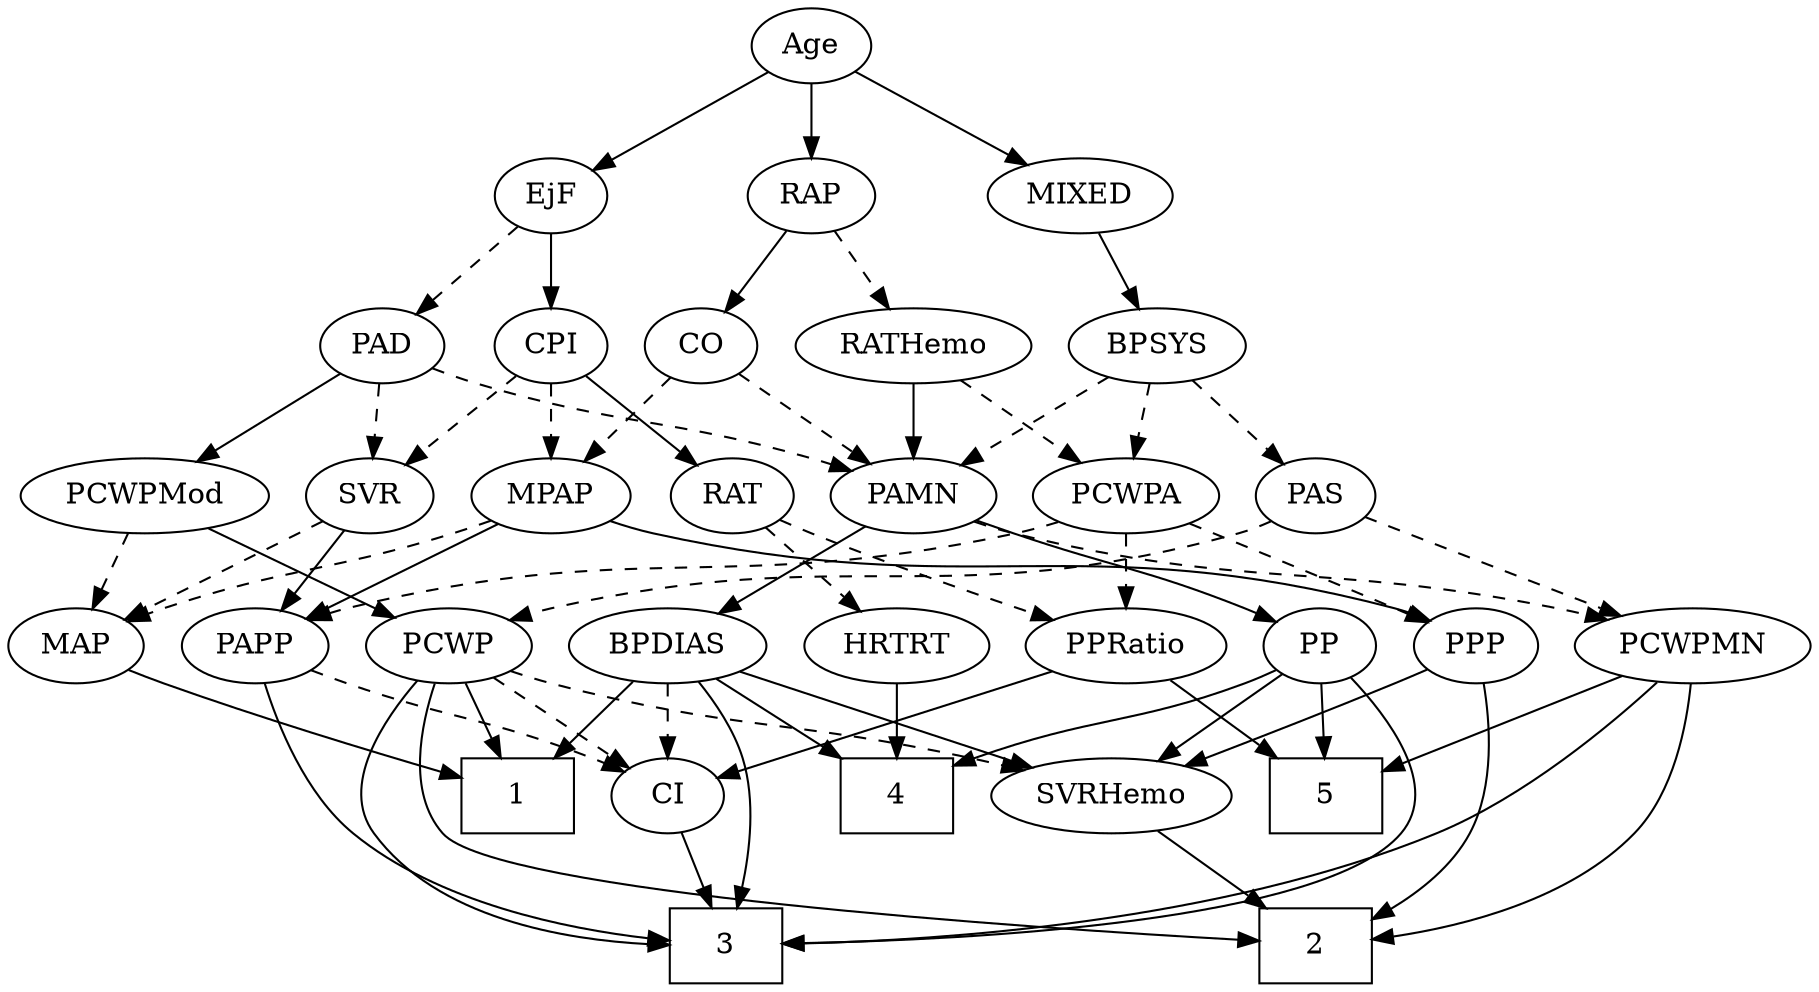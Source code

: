 strict digraph {
	graph [bb="0,0,793.04,468"];
	node [label="\N"];
	1	[height=0.5,
		pos="204,90",
		shape=box,
		width=0.75];
	2	[height=0.5,
		pos="575,18",
		shape=box,
		width=0.75];
	3	[height=0.5,
		pos="304,18",
		shape=box,
		width=0.75];
	4	[height=0.5,
		pos="386,90",
		shape=box,
		width=0.75];
	5	[height=0.5,
		pos="576,90",
		shape=box,
		width=0.75];
	Age	[height=0.5,
		pos="348,450",
		width=0.75];
	EjF	[height=0.5,
		pos="229,378",
		width=0.75];
	Age -> EjF	[pos="e,248.68,390.58 328.34,437.44 309.05,426.09 279.41,408.66 257.53,395.78",
		style=solid];
	RAP	[height=0.5,
		pos="348,378",
		width=0.77632];
	Age -> RAP	[pos="e,348,396.1 348,431.7 348,423.98 348,414.71 348,406.11",
		style=solid];
	MIXED	[height=0.5,
		pos="467,378",
		width=1.1193];
	Age -> MIXED	[pos="e,443.64,392.74 367.65,437.44 385.9,426.7 413.41,410.52 434.86,397.9",
		style=solid];
	PAD	[height=0.5,
		pos="153,306",
		width=0.79437];
	EjF -> PAD	[pos="e,168.61,321.38 213.62,362.83 202.87,352.94 188.33,339.55 176.19,328.36",
		style=dashed];
	CPI	[height=0.5,
		pos="229,306",
		width=0.75];
	EjF -> CPI	[pos="e,229,324.1 229,359.7 229,351.98 229,342.71 229,334.11",
		style=solid];
	CO	[height=0.5,
		pos="301,306",
		width=0.75];
	RAP -> CO	[pos="e,311.62,322.82 337.33,361.12 331.44,352.34 324,341.26 317.39,331.42",
		style=solid];
	RATHemo	[height=0.5,
		pos="395,306",
		width=1.3721];
	RAP -> RATHemo	[pos="e,383.72,323.8 358.66,361.12 364.38,352.59 371.57,341.89 378.04,332.25",
		style=dashed];
	BPSYS	[height=0.5,
		pos="500,306",
		width=1.0471];
	MIXED -> BPSYS	[pos="e,492.08,323.79 474.98,360.05 478.79,351.97 483.44,342.12 487.69,333.11",
		style=solid];
	MPAP	[height=0.5,
		pos="231,234",
		width=0.97491];
	MAP	[height=0.5,
		pos="33.995,162",
		width=0.84854];
	MPAP -> MAP	[pos="e,57.342,173.65 204.1,222.3 198.47,220.15 192.56,217.95 187,216 136.86,198.42 122.75,198.64 72.995,180 70.916,179.22 68.787,178.39 \
66.649,177.53",
		style=dashed];
	PPP	[height=0.5,
		pos="648,162",
		width=0.75];
	MPAP -> PPP	[pos="e,627.51,174.11 257.41,221.97 263.73,219.69 270.53,217.52 277,216 422.78,181.78 467.84,220.54 612,180 613.94,179.45 615.91,178.81 \
617.88,178.1",
		style=solid];
	PAPP	[height=0.5,
		pos="114,162",
		width=0.88464];
	MPAP -> PAPP	[pos="e,135.12,175.64 208.99,219.83 190.62,208.84 164.26,193.07 143.96,180.93",
		style=solid];
	PAS	[height=0.5,
		pos="578,234",
		width=0.75];
	BPSYS -> PAS	[pos="e,562.43,248.97 516.92,289.81 528.02,279.85 542.68,266.7 554.85,255.77",
		style=dashed];
	PAMN	[height=0.5,
		pos="395,234",
		width=1.011];
	BPSYS -> PAMN	[pos="e,415.95,248.97 479,291 463.4,280.61 441.92,266.29 424.59,254.73",
		style=dashed];
	PCWPA	[height=0.5,
		pos="491,234",
		width=1.1555];
	BPSYS -> PCWPA	[pos="e,493.19,252.1 497.77,287.7 496.78,279.98 495.59,270.71 494.48,262.11",
		style=dashed];
	PAD -> PAMN	[pos="e,367.46,245.82 175.58,294.59 181.2,292.23 187.25,289.87 193,288 260.66,266 280.82,272.37 349,252 351.92,251.13 354.93,250.16 357.94,\
249.15",
		style=dashed];
	SVR	[height=0.5,
		pos="150,234",
		width=0.77632];
	PAD -> SVR	[pos="e,150.73,252.1 152.25,287.7 151.92,279.98 151.53,270.71 151.16,262.11",
		style=dashed];
	PCWPMod	[height=0.5,
		pos="51.995,234",
		width=1.4443];
	PAD -> PCWPMod	[pos="e,74.281,250.45 134.47,292.16 120.02,282.14 99.632,268.02 82.744,256.31",
		style=solid];
	CO -> MPAP	[pos="e,246.45,250.46 286.49,290.5 276.99,281 264.38,268.38 253.58,257.58",
		style=dashed];
	CO -> PAMN	[pos="e,375.78,249.31 318.68,291.83 332.41,281.61 351.7,267.24 367.45,255.51",
		style=dashed];
	PCWPMN	[height=0.5,
		pos="743,162",
		width=1.3902];
	PAS -> PCWPMN	[pos="e,711.82,176.23 600.25,223.56 626.32,212.5 670.03,193.96 702.23,180.3",
		style=dashed];
	PCWP	[height=0.5,
		pos="199,162",
		width=0.97491];
	PAS -> PCWP	[pos="e,225.18,174.34 557.5,221.94 552.54,219.65 547.18,217.49 542,216 413.38,178.95 372.87,212.37 243,180 240.33,179.34 237.61,178.55 \
234.89,177.7",
		style=dashed];
	PAMN -> PCWPMN	[pos="e,706.37,174.38 421.82,221.79 427.73,219.63 434.01,217.55 440,216 546.1,188.47 576.87,203.23 684,180 688.1,179.11 692.33,178.09 \
696.56,177.01",
		style=dashed];
	BPDIAS	[height=0.5,
		pos="294,162",
		width=1.1735];
	PAMN -> BPDIAS	[pos="e,315.1,177.63 374.56,218.83 359.97,208.72 340.11,194.96 323.76,183.63",
		style=solid];
	PP	[height=0.5,
		pos="576,162",
		width=0.75];
	PAMN -> PP	[pos="e,554.83,173.41 423.06,222.32 428.66,220.21 434.51,218.02 440,216 484.31,199.65 496.37,198.11 540,180 541.81,179.24 543.68,178.45 \
545.55,177.63",
		style=solid];
	RATHemo -> PAMN	[pos="e,395,252.1 395,287.7 395,279.98 395,270.71 395,262.11",
		style=solid];
	RATHemo -> PCWPA	[pos="e,470.74,249.77 416.3,289.46 429.88,279.57 447.63,266.62 462.42,255.83",
		style=dashed];
	CPI -> MPAP	[pos="e,230.51,252.1 229.49,287.7 229.71,279.98 229.98,270.71 230.22,262.11",
		style=dashed];
	RAT	[height=0.5,
		pos="313,234",
		width=0.75827];
	CPI -> RAT	[pos="e,296.56,248.69 245.19,291.5 257.55,281.21 274.76,266.86 288.76,255.2",
		style=solid];
	CPI -> SVR	[pos="e,165.84,249.04 213.39,291.17 201.99,281.07 186.35,267.21 173.45,255.79",
		style=dashed];
	PPRatio	[height=0.5,
		pos="491,162",
		width=1.1013];
	RAT -> PPRatio	[pos="e,460.77,173.66 334.79,222.67 339.76,220.41 345.04,218.07 350,216 383.78,201.91 422.78,187.38 451.19,177.11",
		style=dashed];
	HRTRT	[height=0.5,
		pos="394,162",
		width=1.1013];
	RAT -> HRTRT	[pos="e,376.34,178.26 329,219.17 340.3,209.4 355.68,196.11 368.64,184.91",
		style=dashed];
	SVR -> MAP	[pos="e,54.552,175.4 130.32,221.13 111.96,210.05 84.336,193.38 63.371,180.73",
		style=dashed];
	SVR -> PAPP	[pos="e,122.55,179.63 141.65,216.76 137.35,208.4 132,198.02 127.16,188.61",
		style=solid];
	PCWPMod -> MAP	[pos="e,38.438,180.28 47.638,216.05 45.634,208.26 43.207,198.82 40.959,190.08",
		style=dashed];
	PCWPMod -> PCWP	[pos="e,174.05,174.88 81.39,219 105.46,207.54 139.55,191.31 164.83,179.27",
		style=solid];
	PCWPA -> PPP	[pos="e,626.72,173.17 519.46,220.8 544.04,210.2 580.47,194.34 612,180 613.79,179.18 615.63,178.34 617.48,177.48",
		style=dashed];
	PCWPA -> PPRatio	[pos="e,491,180.1 491,215.7 491,207.98 491,198.71 491,190.11",
		style=dashed];
	PCWPA -> PAPP	[pos="e,137.91,174.17 460.26,221.68 453.64,219.54 446.64,217.51 440,216 315.5,187.68 278.4,212.74 155,180 152.52,179.34 149.99,178.57 \
147.48,177.72",
		style=dashed];
	PCWPMN -> 2	[pos="e,602.11,21.272 743.32,143.73 742.76,124 738.88,91.882 721,72 693.09,40.972 645.57,28.09 612.35,22.753",
		style=solid];
	PCWPMN -> 3	[pos="e,331.38,18.957 727.72,144.84 707.3,124.33 669.02,89.505 629,72 531.45,29.342 403.84,20.7 341.52,19.159",
		style=solid];
	PCWPMN -> 5	[pos="e,603.12,102.37 711.58,147.83 683.49,136.06 642.29,118.79 612.68,106.38",
		style=solid];
	SVRHemo	[height=0.5,
		pos="481,90",
		width=1.3902];
	SVRHemo -> 2	[pos="e,551.88,36.211 501.86,73.465 514.13,64.325 529.89,52.589 543.63,42.354",
		style=solid];
	BPDIAS -> 1	[pos="e,226.02,108.13 274.47,145.81 262.65,136.62 247.34,124.71 234.01,114.34",
		style=solid];
	BPDIAS -> 3	[pos="e,308.1,36.157 301.29,144.18 305.33,133.94 309.94,120.46 312,108 315.39,87.466 313.03,64.012 310.01,46.337",
		style=solid];
	BPDIAS -> 4	[pos="e,363.49,108.13 313.96,145.81 326.04,136.62 341.69,124.71 355.31,114.34",
		style=solid];
	BPDIAS -> SVRHemo	[pos="e,447.54,103.52 324.87,149.44 355.79,137.87 403.6,119.97 438.17,107.03",
		style=solid];
	CI	[height=0.5,
		pos="276,90",
		width=0.75];
	BPDIAS -> CI	[pos="e,280.31,107.79 289.64,144.05 287.6,136.14 285.13,126.54 282.86,117.69",
		style=dashed];
	MAP -> 1	[pos="e,176.81,101.75 57.877,150.47 62.863,148.31 68.093,146.06 72.995,144 104.68,130.69 140.92,116.07 167.24,105.57",
		style=solid];
	PP -> 3	[pos="e,331.03,19.397 590.17,146.61 607.07,127.7 630.79,94.305 612,72 577.76,31.365 415.61,21.885 341.33,19.673",
		style=solid];
	PP -> 4	[pos="e,413.33,104.41 554.9,150.41 550.06,148.16 544.9,145.89 540,144 491.65,125.32 474.97,127.44 422.76,108.01",
		style=solid];
	PP -> 5	[pos="e,576,108.1 576,143.7 576,135.98 576,126.71 576,118.11",
		style=solid];
	PP -> SVRHemo	[pos="e,501.96,106.45 558.57,148.16 545.1,138.24 526.15,124.27 510.36,112.63",
		style=solid];
	PPP -> 2	[pos="e,602.19,31.888 651.58,143.84 654.59,125.07 656.73,94.648 645,72 637.46,57.457 623.91,45.785 610.73,37.135",
		style=solid];
	PPP -> SVRHemo	[pos="e,513.78,103.67 626.77,150.73 621.93,148.46 616.81,146.11 612,144 582.6,131.13 549.05,117.57 523.26,107.39",
		style=solid];
	PPRatio -> 5	[pos="e,555.2,108.13 509.44,145.81 520.49,136.71 534.79,124.94 547.29,114.64",
		style=solid];
	PPRatio -> CI	[pos="e,300.14,98.387 460.83,150.15 454.93,148.07 448.78,145.94 443,144 397.13,128.61 343.8,111.88 309.98,101.42",
		style=solid];
	PCWP -> 1	[pos="e,202.77,108.1 200.23,143.7 200.78,135.98 201.44,126.71 202.06,118.11",
		style=solid];
	PCWP -> 2	[pos="e,547.76,20.499 185.17,145.37 169.8,126.05 149.42,93.146 168,72 192.24,44.391 441.64,26.865 537.63,21.098",
		style=solid];
	PCWP -> 3	[pos="e,276.82,18.445 175.17,148.48 160.63,139.4 143.28,125.62 135,108 128.19,93.521 125.52,84.896 135,72 165.07,31.049 226.73,20.881 \
266.67,18.82",
		style=solid];
	PCWP -> SVRHemo	[pos="e,443.98,102.17 225.27,150.01 231.05,147.83 237.18,145.7 243,144 320.9,121.29 343.16,127.25 422,108 426.01,107.02 430.17,105.94 \
434.33,104.83",
		style=dashed];
	PCWP -> CI	[pos="e,260.63,104.97 215.7,145.81 226.66,135.85 241.13,122.7 253.15,111.77",
		style=dashed];
	CI -> 3	[pos="e,297.02,36.447 282.63,72.411 285.81,64.454 289.71,54.722 293.29,45.756",
		style=solid];
	PAPP -> 3	[pos="e,276.67,18.457 111.01,143.75 108.63,124.05 108.09,91.955 125,72 159.88,30.828 225.11,20.793 266.45,18.808",
		style=solid];
	PAPP -> CI	[pos="e,254.74,101.22 138.96,150.65 170,137.75 221.19,116.39 240,108 241.79,107.2 243.64,106.36 245.5,105.51",
		style=dashed];
	HRTRT -> 4	[pos="e,387.95,108.1 392.02,143.7 391.14,135.98 390.08,126.71 389.09,118.11",
		style=solid];
}
